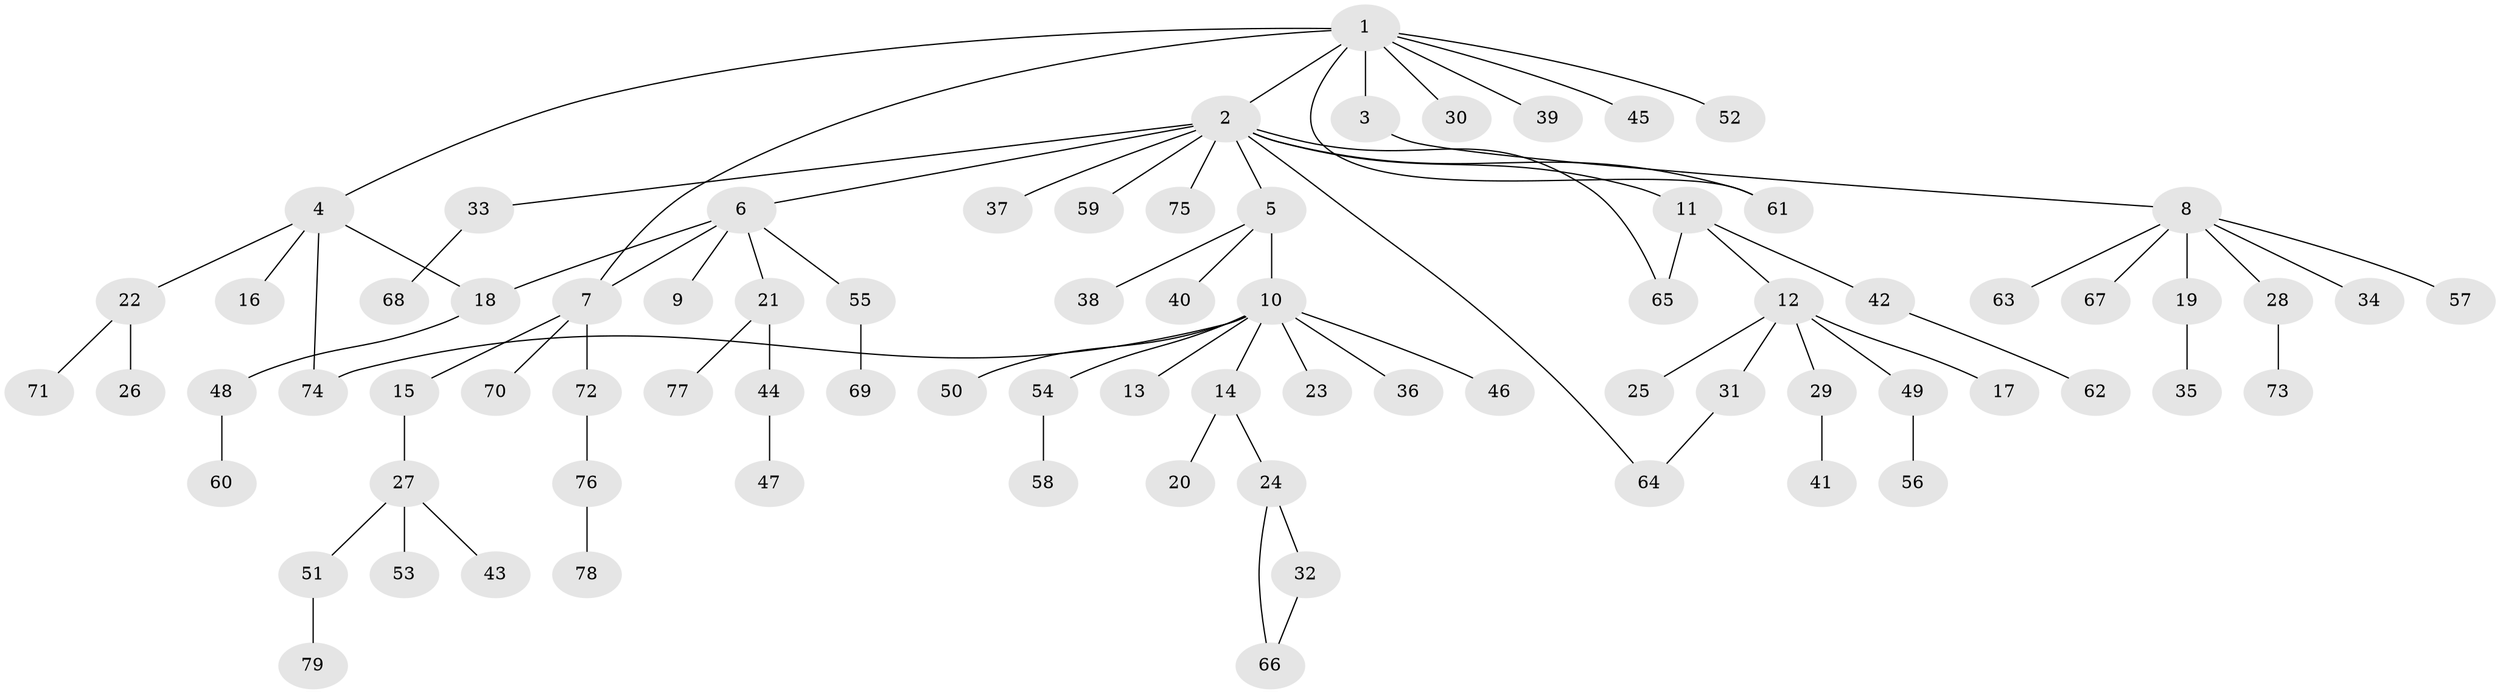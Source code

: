 // Generated by graph-tools (version 1.1) at 2025/11/02/27/25 16:11:13]
// undirected, 79 vertices, 85 edges
graph export_dot {
graph [start="1"]
  node [color=gray90,style=filled];
  1;
  2;
  3;
  4;
  5;
  6;
  7;
  8;
  9;
  10;
  11;
  12;
  13;
  14;
  15;
  16;
  17;
  18;
  19;
  20;
  21;
  22;
  23;
  24;
  25;
  26;
  27;
  28;
  29;
  30;
  31;
  32;
  33;
  34;
  35;
  36;
  37;
  38;
  39;
  40;
  41;
  42;
  43;
  44;
  45;
  46;
  47;
  48;
  49;
  50;
  51;
  52;
  53;
  54;
  55;
  56;
  57;
  58;
  59;
  60;
  61;
  62;
  63;
  64;
  65;
  66;
  67;
  68;
  69;
  70;
  71;
  72;
  73;
  74;
  75;
  76;
  77;
  78;
  79;
  1 -- 2;
  1 -- 3;
  1 -- 4;
  1 -- 7;
  1 -- 30;
  1 -- 39;
  1 -- 45;
  1 -- 52;
  1 -- 61;
  2 -- 5;
  2 -- 6;
  2 -- 11;
  2 -- 33;
  2 -- 37;
  2 -- 59;
  2 -- 61;
  2 -- 64;
  2 -- 65;
  2 -- 75;
  3 -- 8;
  4 -- 16;
  4 -- 18;
  4 -- 22;
  4 -- 74;
  5 -- 10;
  5 -- 38;
  5 -- 40;
  6 -- 7;
  6 -- 9;
  6 -- 18;
  6 -- 21;
  6 -- 55;
  7 -- 15;
  7 -- 70;
  7 -- 72;
  8 -- 19;
  8 -- 28;
  8 -- 34;
  8 -- 57;
  8 -- 63;
  8 -- 67;
  10 -- 13;
  10 -- 14;
  10 -- 23;
  10 -- 36;
  10 -- 46;
  10 -- 50;
  10 -- 54;
  10 -- 74;
  11 -- 12;
  11 -- 42;
  11 -- 65;
  12 -- 17;
  12 -- 25;
  12 -- 29;
  12 -- 31;
  12 -- 49;
  14 -- 20;
  14 -- 24;
  15 -- 27;
  18 -- 48;
  19 -- 35;
  21 -- 44;
  21 -- 77;
  22 -- 26;
  22 -- 71;
  24 -- 32;
  24 -- 66;
  27 -- 43;
  27 -- 51;
  27 -- 53;
  28 -- 73;
  29 -- 41;
  31 -- 64;
  32 -- 66;
  33 -- 68;
  42 -- 62;
  44 -- 47;
  48 -- 60;
  49 -- 56;
  51 -- 79;
  54 -- 58;
  55 -- 69;
  72 -- 76;
  76 -- 78;
}
